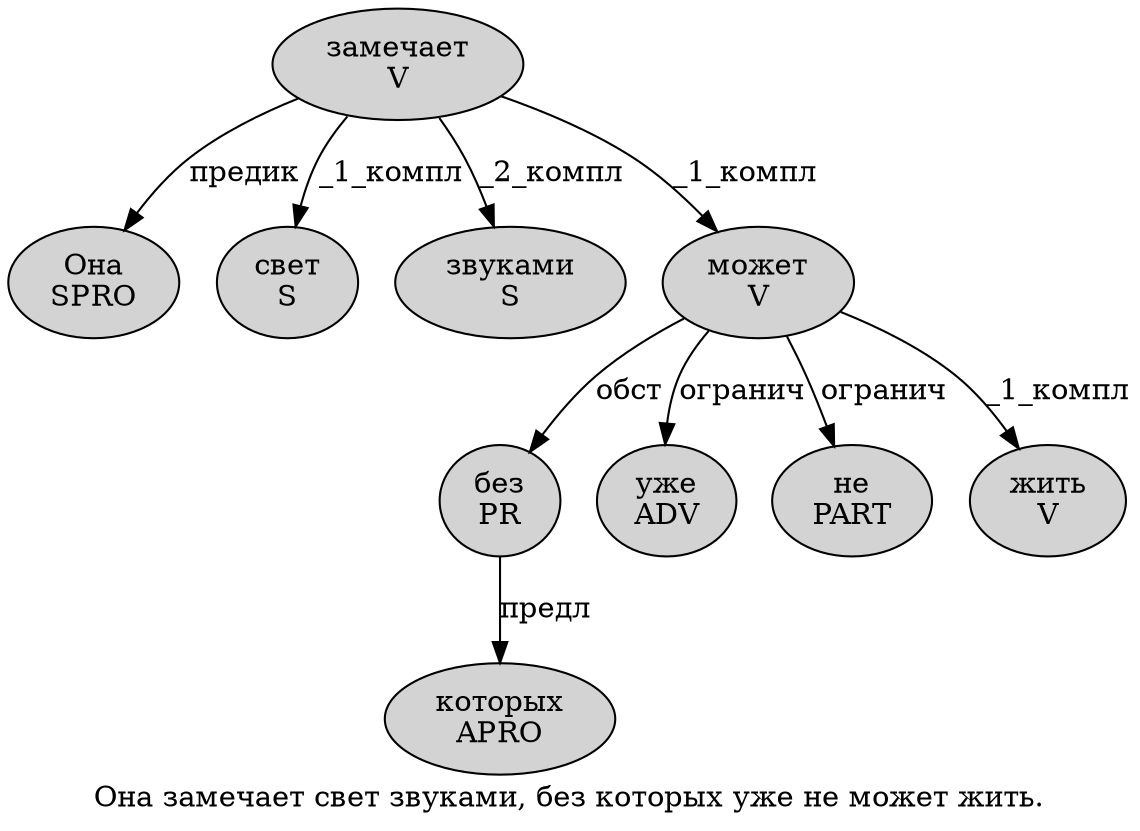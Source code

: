digraph SENTENCE_257 {
	graph [label="Она замечает свет звуками, без которых уже не может жить."]
	node [style=filled]
		0 [label="Она
SPRO" color="" fillcolor=lightgray penwidth=1 shape=ellipse]
		1 [label="замечает
V" color="" fillcolor=lightgray penwidth=1 shape=ellipse]
		2 [label="свет
S" color="" fillcolor=lightgray penwidth=1 shape=ellipse]
		3 [label="звуками
S" color="" fillcolor=lightgray penwidth=1 shape=ellipse]
		5 [label="без
PR" color="" fillcolor=lightgray penwidth=1 shape=ellipse]
		6 [label="которых
APRO" color="" fillcolor=lightgray penwidth=1 shape=ellipse]
		7 [label="уже
ADV" color="" fillcolor=lightgray penwidth=1 shape=ellipse]
		8 [label="не
PART" color="" fillcolor=lightgray penwidth=1 shape=ellipse]
		9 [label="может
V" color="" fillcolor=lightgray penwidth=1 shape=ellipse]
		10 [label="жить
V" color="" fillcolor=lightgray penwidth=1 shape=ellipse]
			1 -> 0 [label="предик"]
			1 -> 2 [label="_1_компл"]
			1 -> 3 [label="_2_компл"]
			1 -> 9 [label="_1_компл"]
			9 -> 5 [label="обст"]
			9 -> 7 [label="огранич"]
			9 -> 8 [label="огранич"]
			9 -> 10 [label="_1_компл"]
			5 -> 6 [label="предл"]
}